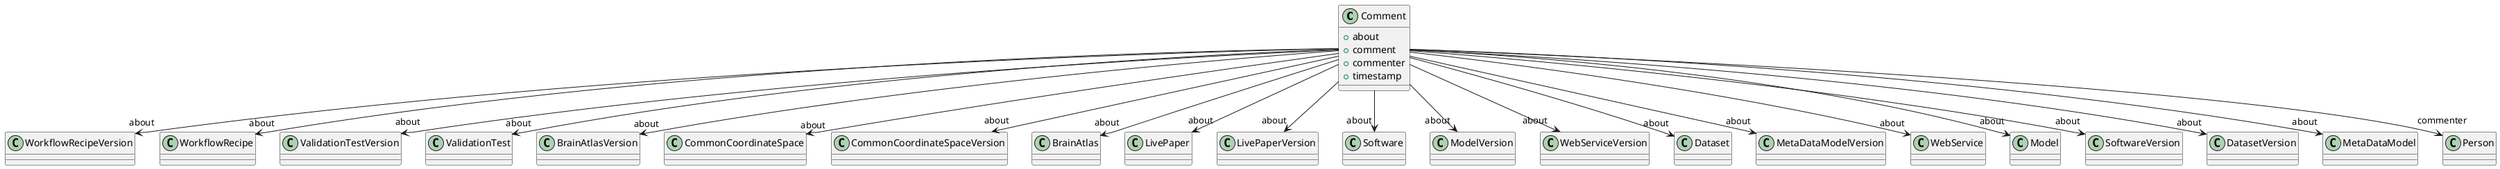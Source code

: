 @startuml
class Comment {
+about
+comment
+commenter
+timestamp

}
Comment -d-> "about" WorkflowRecipeVersion
Comment -d-> "about" WorkflowRecipe
Comment -d-> "about" ValidationTestVersion
Comment -d-> "about" ValidationTest
Comment -d-> "about" BrainAtlasVersion
Comment -d-> "about" CommonCoordinateSpace
Comment -d-> "about" CommonCoordinateSpaceVersion
Comment -d-> "about" BrainAtlas
Comment -d-> "about" LivePaper
Comment -d-> "about" LivePaperVersion
Comment -d-> "about" Software
Comment -d-> "about" ModelVersion
Comment -d-> "about" WebServiceVersion
Comment -d-> "about" Dataset
Comment -d-> "about" MetaDataModelVersion
Comment -d-> "about" WebService
Comment -d-> "about" Model
Comment -d-> "about" SoftwareVersion
Comment -d-> "about" DatasetVersion
Comment -d-> "about" MetaDataModel
Comment -d-> "commenter" Person

@enduml